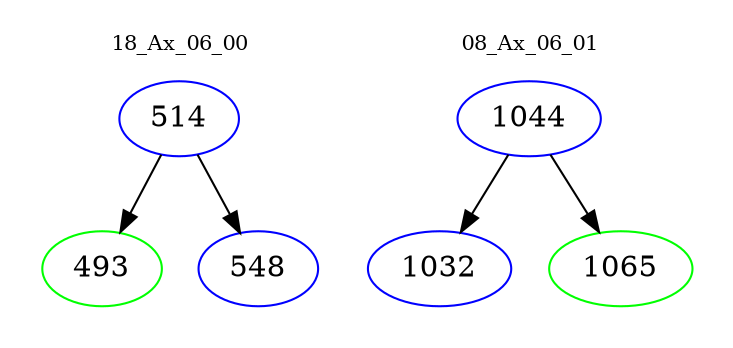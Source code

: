 digraph{
subgraph cluster_0 {
color = white
label = "18_Ax_06_00";
fontsize=10;
T0_514 [label="514", color="blue"]
T0_514 -> T0_493 [color="black"]
T0_493 [label="493", color="green"]
T0_514 -> T0_548 [color="black"]
T0_548 [label="548", color="blue"]
}
subgraph cluster_1 {
color = white
label = "08_Ax_06_01";
fontsize=10;
T1_1044 [label="1044", color="blue"]
T1_1044 -> T1_1032 [color="black"]
T1_1032 [label="1032", color="blue"]
T1_1044 -> T1_1065 [color="black"]
T1_1065 [label="1065", color="green"]
}
}
